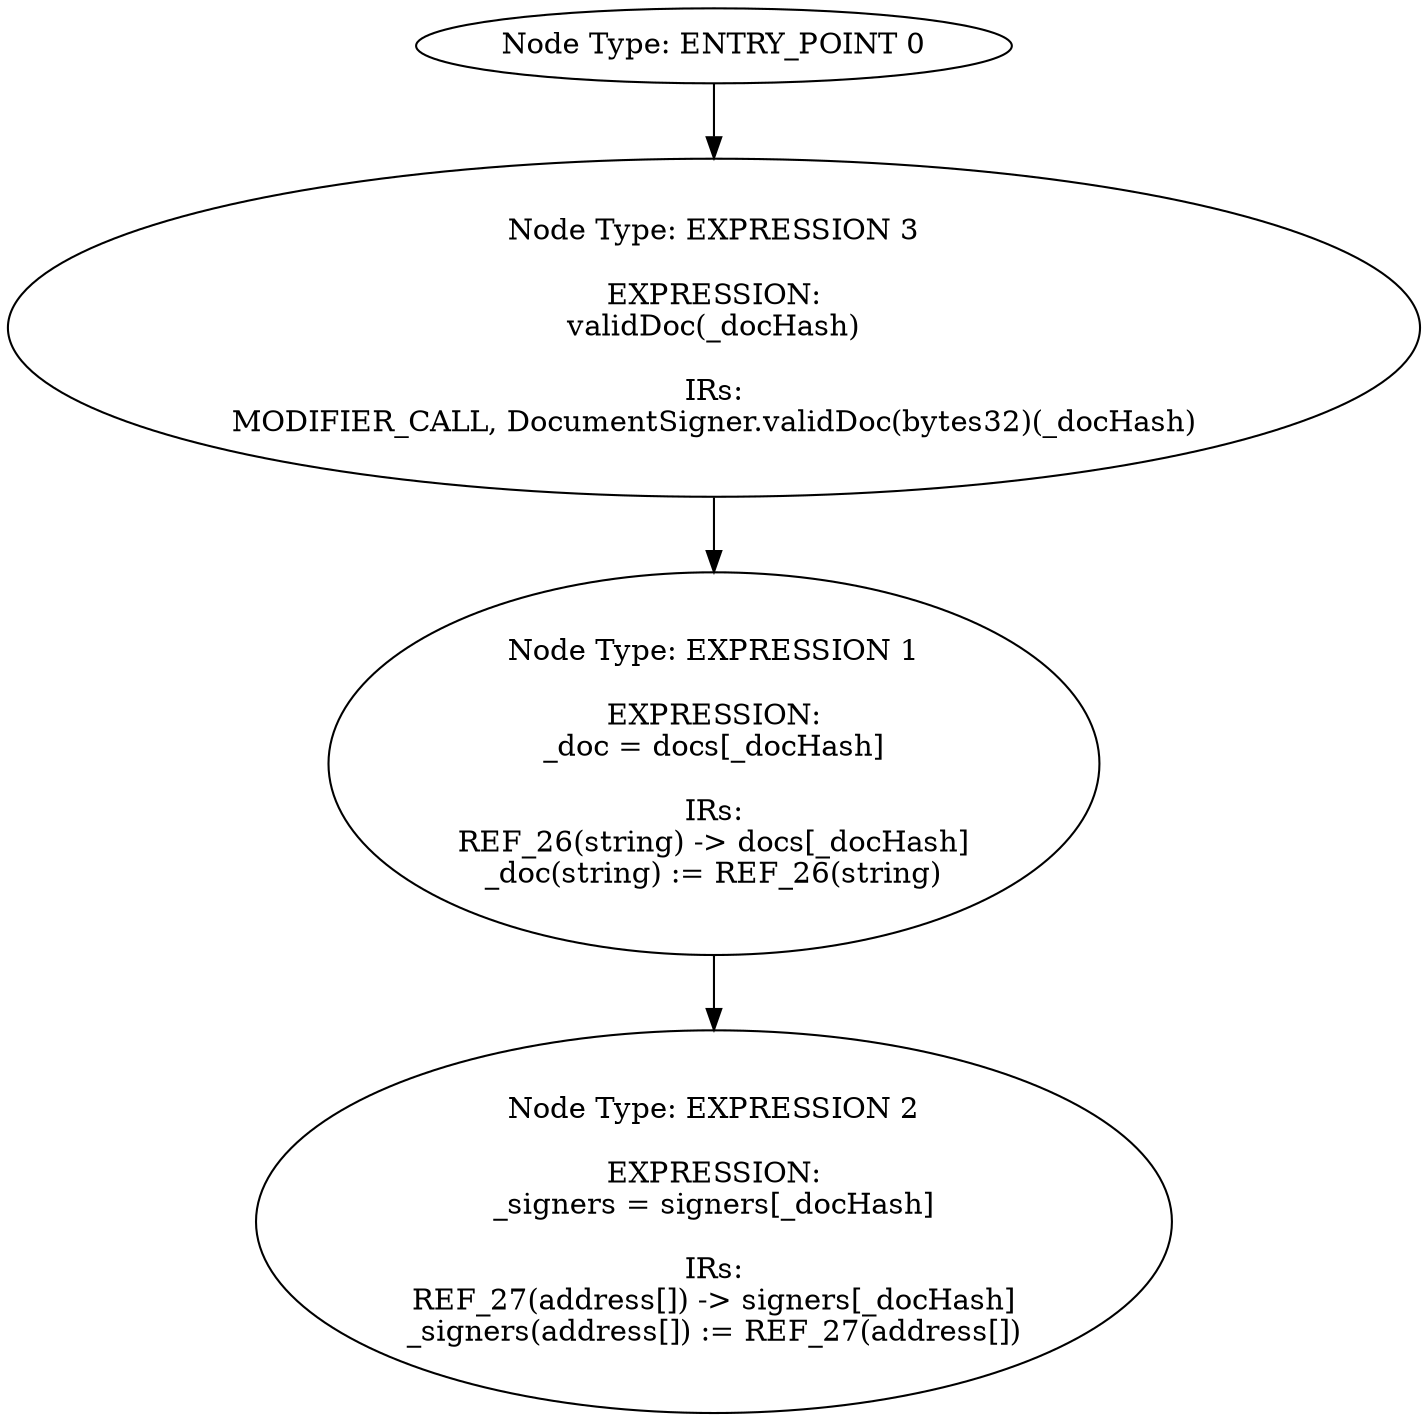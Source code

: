 digraph{
0[label="Node Type: ENTRY_POINT 0
"];
0->3;
1[label="Node Type: EXPRESSION 1

EXPRESSION:
_doc = docs[_docHash]

IRs:
REF_26(string) -> docs[_docHash]
_doc(string) := REF_26(string)"];
1->2;
2[label="Node Type: EXPRESSION 2

EXPRESSION:
_signers = signers[_docHash]

IRs:
REF_27(address[]) -> signers[_docHash]
_signers(address[]) := REF_27(address[])"];
3[label="Node Type: EXPRESSION 3

EXPRESSION:
validDoc(_docHash)

IRs:
MODIFIER_CALL, DocumentSigner.validDoc(bytes32)(_docHash)"];
3->1;
}
